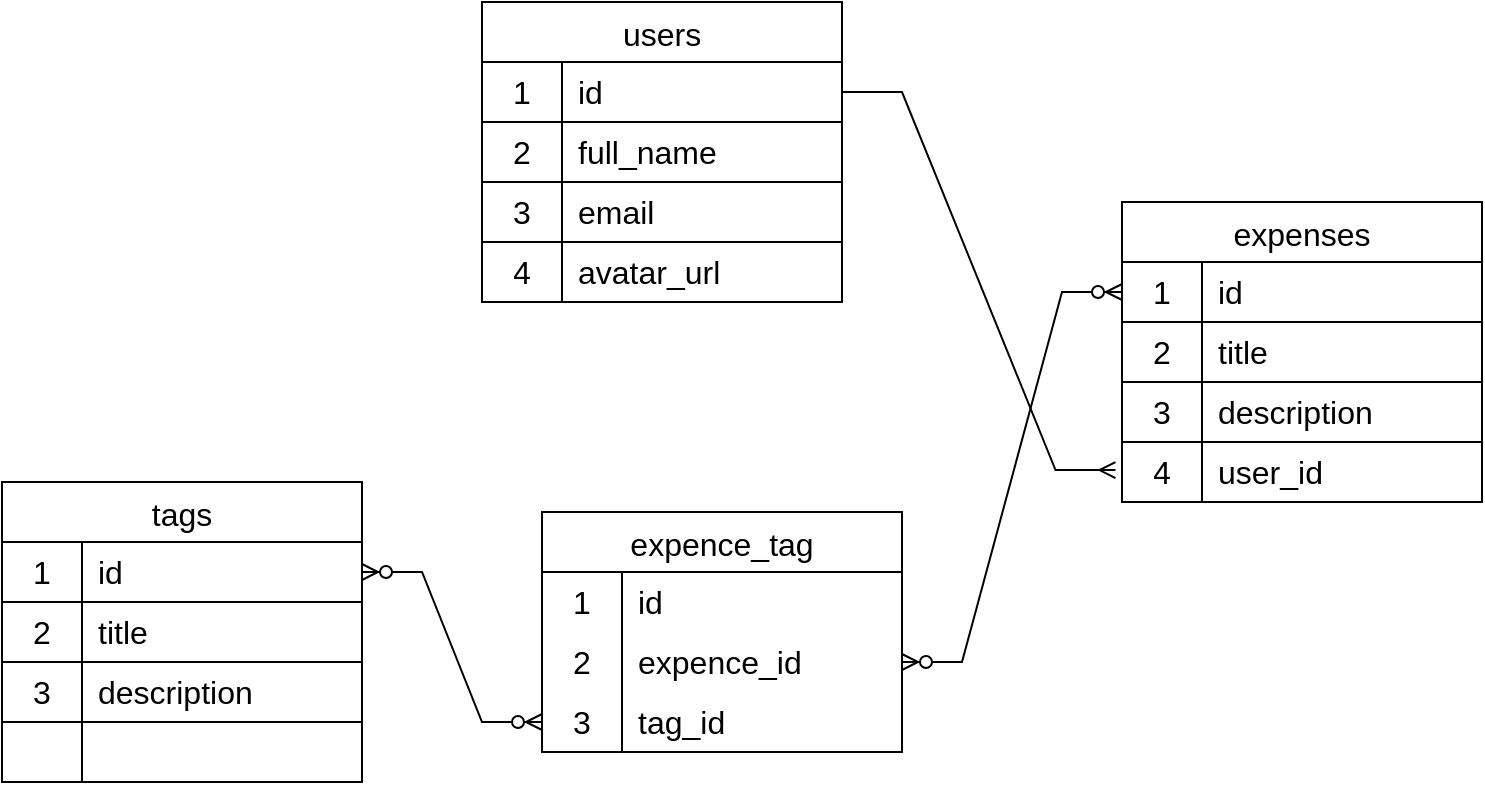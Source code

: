 <mxfile version="24.7.8">
  <diagram name="Страница — 1" id="hWBQ8hO-kv4F2aybysdH">
    <mxGraphModel dx="979" dy="598" grid="1" gridSize="10" guides="1" tooltips="1" connect="1" arrows="1" fold="1" page="1" pageScale="1" pageWidth="827" pageHeight="1169" math="0" shadow="0">
      <root>
        <mxCell id="0" />
        <mxCell id="1" parent="0" />
        <mxCell id="51NfgYZ-qd4-voQ9J5C7-1" value="users" style="shape=table;startSize=30;container=1;collapsible=0;childLayout=tableLayout;fixedRows=0;rowLines=1;fontStyle=0;strokeColor=default;fontSize=16;columnLines=1;resizeLast=0;resizeLastRow=0;swimlaneHead=1;" vertex="1" parent="1">
          <mxGeometry x="300" y="160" width="180" height="150" as="geometry" />
        </mxCell>
        <mxCell id="51NfgYZ-qd4-voQ9J5C7-2" value="" style="shape=tableRow;horizontal=0;startSize=0;swimlaneHead=0;swimlaneBody=0;top=0;left=0;bottom=0;right=0;collapsible=0;dropTarget=0;fillColor=none;points=[[0,0.5],[1,0.5]];portConstraint=eastwest;strokeColor=inherit;fontSize=16;" vertex="1" parent="51NfgYZ-qd4-voQ9J5C7-1">
          <mxGeometry y="30" width="180" height="30" as="geometry" />
        </mxCell>
        <mxCell id="51NfgYZ-qd4-voQ9J5C7-3" value="1" style="shape=partialRectangle;html=1;whiteSpace=wrap;connectable=0;fillColor=none;top=0;left=0;bottom=0;right=0;overflow=hidden;pointerEvents=1;strokeColor=inherit;fontSize=16;" vertex="1" parent="51NfgYZ-qd4-voQ9J5C7-2">
          <mxGeometry width="40" height="30" as="geometry">
            <mxRectangle width="40" height="30" as="alternateBounds" />
          </mxGeometry>
        </mxCell>
        <mxCell id="51NfgYZ-qd4-voQ9J5C7-4" value="id" style="shape=partialRectangle;html=1;whiteSpace=wrap;connectable=0;fillColor=none;top=0;left=0;bottom=0;right=0;align=left;spacingLeft=6;overflow=hidden;strokeColor=inherit;fontSize=16;" vertex="1" parent="51NfgYZ-qd4-voQ9J5C7-2">
          <mxGeometry x="40" width="140" height="30" as="geometry">
            <mxRectangle width="140" height="30" as="alternateBounds" />
          </mxGeometry>
        </mxCell>
        <mxCell id="51NfgYZ-qd4-voQ9J5C7-5" value="" style="shape=tableRow;horizontal=0;startSize=0;swimlaneHead=0;swimlaneBody=0;top=0;left=0;bottom=0;right=0;collapsible=0;dropTarget=0;fillColor=none;points=[[0,0.5],[1,0.5]];portConstraint=eastwest;strokeColor=inherit;fontSize=16;" vertex="1" parent="51NfgYZ-qd4-voQ9J5C7-1">
          <mxGeometry y="60" width="180" height="30" as="geometry" />
        </mxCell>
        <mxCell id="51NfgYZ-qd4-voQ9J5C7-6" value="2" style="shape=partialRectangle;html=1;whiteSpace=wrap;connectable=0;fillColor=none;top=0;left=0;bottom=0;right=0;overflow=hidden;strokeColor=inherit;fontSize=16;" vertex="1" parent="51NfgYZ-qd4-voQ9J5C7-5">
          <mxGeometry width="40" height="30" as="geometry">
            <mxRectangle width="40" height="30" as="alternateBounds" />
          </mxGeometry>
        </mxCell>
        <mxCell id="51NfgYZ-qd4-voQ9J5C7-7" value="full_name" style="shape=partialRectangle;html=1;whiteSpace=wrap;connectable=0;fillColor=none;top=0;left=0;bottom=0;right=0;align=left;spacingLeft=6;overflow=hidden;strokeColor=inherit;fontSize=16;" vertex="1" parent="51NfgYZ-qd4-voQ9J5C7-5">
          <mxGeometry x="40" width="140" height="30" as="geometry">
            <mxRectangle width="140" height="30" as="alternateBounds" />
          </mxGeometry>
        </mxCell>
        <mxCell id="51NfgYZ-qd4-voQ9J5C7-8" value="" style="shape=tableRow;horizontal=0;startSize=0;swimlaneHead=0;swimlaneBody=0;top=0;left=0;bottom=0;right=0;collapsible=0;dropTarget=0;fillColor=none;points=[[0,0.5],[1,0.5]];portConstraint=eastwest;strokeColor=inherit;fontSize=16;" vertex="1" parent="51NfgYZ-qd4-voQ9J5C7-1">
          <mxGeometry y="90" width="180" height="30" as="geometry" />
        </mxCell>
        <mxCell id="51NfgYZ-qd4-voQ9J5C7-9" value="3" style="shape=partialRectangle;html=1;whiteSpace=wrap;connectable=0;fillColor=none;top=0;left=0;bottom=0;right=0;overflow=hidden;strokeColor=inherit;fontSize=16;" vertex="1" parent="51NfgYZ-qd4-voQ9J5C7-8">
          <mxGeometry width="40" height="30" as="geometry">
            <mxRectangle width="40" height="30" as="alternateBounds" />
          </mxGeometry>
        </mxCell>
        <mxCell id="51NfgYZ-qd4-voQ9J5C7-10" value="email" style="shape=partialRectangle;html=1;whiteSpace=wrap;connectable=0;fillColor=none;top=0;left=0;bottom=0;right=0;align=left;spacingLeft=6;overflow=hidden;strokeColor=inherit;fontSize=16;" vertex="1" parent="51NfgYZ-qd4-voQ9J5C7-8">
          <mxGeometry x="40" width="140" height="30" as="geometry">
            <mxRectangle width="140" height="30" as="alternateBounds" />
          </mxGeometry>
        </mxCell>
        <mxCell id="51NfgYZ-qd4-voQ9J5C7-55" value="" style="shape=tableRow;horizontal=0;startSize=0;swimlaneHead=0;swimlaneBody=0;top=0;left=0;bottom=0;right=0;collapsible=0;dropTarget=0;fillColor=none;points=[[0,0.5],[1,0.5]];portConstraint=eastwest;strokeColor=inherit;fontSize=16;" vertex="1" parent="51NfgYZ-qd4-voQ9J5C7-1">
          <mxGeometry y="120" width="180" height="30" as="geometry" />
        </mxCell>
        <mxCell id="51NfgYZ-qd4-voQ9J5C7-56" value="4" style="shape=partialRectangle;html=1;whiteSpace=wrap;connectable=0;fillColor=none;top=0;left=0;bottom=0;right=0;overflow=hidden;strokeColor=inherit;fontSize=16;" vertex="1" parent="51NfgYZ-qd4-voQ9J5C7-55">
          <mxGeometry width="40" height="30" as="geometry">
            <mxRectangle width="40" height="30" as="alternateBounds" />
          </mxGeometry>
        </mxCell>
        <mxCell id="51NfgYZ-qd4-voQ9J5C7-57" value="avatar_url" style="shape=partialRectangle;html=1;whiteSpace=wrap;connectable=0;fillColor=none;top=0;left=0;bottom=0;right=0;align=left;spacingLeft=6;overflow=hidden;strokeColor=inherit;fontSize=16;" vertex="1" parent="51NfgYZ-qd4-voQ9J5C7-55">
          <mxGeometry x="40" width="140" height="30" as="geometry">
            <mxRectangle width="140" height="30" as="alternateBounds" />
          </mxGeometry>
        </mxCell>
        <mxCell id="51NfgYZ-qd4-voQ9J5C7-58" value="expenses" style="shape=table;startSize=30;container=1;collapsible=0;childLayout=tableLayout;fixedRows=0;rowLines=1;fontStyle=0;strokeColor=default;fontSize=16;columnLines=1;resizeLast=0;resizeLastRow=0;swimlaneHead=1;" vertex="1" parent="1">
          <mxGeometry x="620" y="260" width="180" height="150" as="geometry" />
        </mxCell>
        <mxCell id="51NfgYZ-qd4-voQ9J5C7-59" value="" style="shape=tableRow;horizontal=0;startSize=0;swimlaneHead=0;swimlaneBody=0;top=0;left=0;bottom=0;right=0;collapsible=0;dropTarget=0;fillColor=none;points=[[0,0.5],[1,0.5]];portConstraint=eastwest;strokeColor=inherit;fontSize=16;" vertex="1" parent="51NfgYZ-qd4-voQ9J5C7-58">
          <mxGeometry y="30" width="180" height="30" as="geometry" />
        </mxCell>
        <mxCell id="51NfgYZ-qd4-voQ9J5C7-60" value="1" style="shape=partialRectangle;html=1;whiteSpace=wrap;connectable=0;fillColor=none;top=0;left=0;bottom=0;right=0;overflow=hidden;pointerEvents=1;strokeColor=inherit;fontSize=16;" vertex="1" parent="51NfgYZ-qd4-voQ9J5C7-59">
          <mxGeometry width="40" height="30" as="geometry">
            <mxRectangle width="40" height="30" as="alternateBounds" />
          </mxGeometry>
        </mxCell>
        <mxCell id="51NfgYZ-qd4-voQ9J5C7-61" value="id" style="shape=partialRectangle;html=1;whiteSpace=wrap;connectable=0;fillColor=none;top=0;left=0;bottom=0;right=0;align=left;spacingLeft=6;overflow=hidden;strokeColor=inherit;fontSize=16;" vertex="1" parent="51NfgYZ-qd4-voQ9J5C7-59">
          <mxGeometry x="40" width="140" height="30" as="geometry">
            <mxRectangle width="140" height="30" as="alternateBounds" />
          </mxGeometry>
        </mxCell>
        <mxCell id="51NfgYZ-qd4-voQ9J5C7-62" value="" style="shape=tableRow;horizontal=0;startSize=0;swimlaneHead=0;swimlaneBody=0;top=0;left=0;bottom=0;right=0;collapsible=0;dropTarget=0;fillColor=none;points=[[0,0.5],[1,0.5]];portConstraint=eastwest;strokeColor=inherit;fontSize=16;" vertex="1" parent="51NfgYZ-qd4-voQ9J5C7-58">
          <mxGeometry y="60" width="180" height="30" as="geometry" />
        </mxCell>
        <mxCell id="51NfgYZ-qd4-voQ9J5C7-63" value="2" style="shape=partialRectangle;html=1;whiteSpace=wrap;connectable=0;fillColor=none;top=0;left=0;bottom=0;right=0;overflow=hidden;strokeColor=inherit;fontSize=16;" vertex="1" parent="51NfgYZ-qd4-voQ9J5C7-62">
          <mxGeometry width="40" height="30" as="geometry">
            <mxRectangle width="40" height="30" as="alternateBounds" />
          </mxGeometry>
        </mxCell>
        <mxCell id="51NfgYZ-qd4-voQ9J5C7-64" value="title" style="shape=partialRectangle;html=1;whiteSpace=wrap;connectable=0;fillColor=none;top=0;left=0;bottom=0;right=0;align=left;spacingLeft=6;overflow=hidden;strokeColor=inherit;fontSize=16;" vertex="1" parent="51NfgYZ-qd4-voQ9J5C7-62">
          <mxGeometry x="40" width="140" height="30" as="geometry">
            <mxRectangle width="140" height="30" as="alternateBounds" />
          </mxGeometry>
        </mxCell>
        <mxCell id="51NfgYZ-qd4-voQ9J5C7-65" value="" style="shape=tableRow;horizontal=0;startSize=0;swimlaneHead=0;swimlaneBody=0;top=0;left=0;bottom=0;right=0;collapsible=0;dropTarget=0;fillColor=none;points=[[0,0.5],[1,0.5]];portConstraint=eastwest;strokeColor=inherit;fontSize=16;" vertex="1" parent="51NfgYZ-qd4-voQ9J5C7-58">
          <mxGeometry y="90" width="180" height="30" as="geometry" />
        </mxCell>
        <mxCell id="51NfgYZ-qd4-voQ9J5C7-66" value="3" style="shape=partialRectangle;html=1;whiteSpace=wrap;connectable=0;fillColor=none;top=0;left=0;bottom=0;right=0;overflow=hidden;strokeColor=inherit;fontSize=16;" vertex="1" parent="51NfgYZ-qd4-voQ9J5C7-65">
          <mxGeometry width="40" height="30" as="geometry">
            <mxRectangle width="40" height="30" as="alternateBounds" />
          </mxGeometry>
        </mxCell>
        <mxCell id="51NfgYZ-qd4-voQ9J5C7-67" value="description" style="shape=partialRectangle;html=1;whiteSpace=wrap;connectable=0;fillColor=none;top=0;left=0;bottom=0;right=0;align=left;spacingLeft=6;overflow=hidden;strokeColor=inherit;fontSize=16;" vertex="1" parent="51NfgYZ-qd4-voQ9J5C7-65">
          <mxGeometry x="40" width="140" height="30" as="geometry">
            <mxRectangle width="140" height="30" as="alternateBounds" />
          </mxGeometry>
        </mxCell>
        <mxCell id="51NfgYZ-qd4-voQ9J5C7-68" value="" style="shape=tableRow;horizontal=0;startSize=0;swimlaneHead=0;swimlaneBody=0;top=0;left=0;bottom=0;right=0;collapsible=0;dropTarget=0;fillColor=none;points=[[0,0.5],[1,0.5]];portConstraint=eastwest;strokeColor=inherit;fontSize=16;" vertex="1" parent="51NfgYZ-qd4-voQ9J5C7-58">
          <mxGeometry y="120" width="180" height="30" as="geometry" />
        </mxCell>
        <mxCell id="51NfgYZ-qd4-voQ9J5C7-69" value="4" style="shape=partialRectangle;html=1;whiteSpace=wrap;connectable=0;fillColor=none;top=0;left=0;bottom=0;right=0;overflow=hidden;strokeColor=inherit;fontSize=16;" vertex="1" parent="51NfgYZ-qd4-voQ9J5C7-68">
          <mxGeometry width="40" height="30" as="geometry">
            <mxRectangle width="40" height="30" as="alternateBounds" />
          </mxGeometry>
        </mxCell>
        <mxCell id="51NfgYZ-qd4-voQ9J5C7-70" value="user_id" style="shape=partialRectangle;html=1;whiteSpace=wrap;connectable=0;fillColor=none;top=0;left=0;bottom=0;right=0;align=left;spacingLeft=6;overflow=hidden;strokeColor=inherit;fontSize=16;" vertex="1" parent="51NfgYZ-qd4-voQ9J5C7-68">
          <mxGeometry x="40" width="140" height="30" as="geometry">
            <mxRectangle width="140" height="30" as="alternateBounds" />
          </mxGeometry>
        </mxCell>
        <mxCell id="51NfgYZ-qd4-voQ9J5C7-72" value="tags" style="shape=table;startSize=30;container=1;collapsible=0;childLayout=tableLayout;fixedRows=0;rowLines=1;fontStyle=0;strokeColor=default;fontSize=16;columnLines=1;resizeLast=0;resizeLastRow=0;swimlaneHead=1;" vertex="1" parent="1">
          <mxGeometry x="60" y="400" width="180" height="150" as="geometry" />
        </mxCell>
        <mxCell id="51NfgYZ-qd4-voQ9J5C7-73" value="" style="shape=tableRow;horizontal=0;startSize=0;swimlaneHead=0;swimlaneBody=0;top=0;left=0;bottom=0;right=0;collapsible=0;dropTarget=0;fillColor=none;points=[[0,0.5],[1,0.5]];portConstraint=eastwest;strokeColor=inherit;fontSize=16;" vertex="1" parent="51NfgYZ-qd4-voQ9J5C7-72">
          <mxGeometry y="30" width="180" height="30" as="geometry" />
        </mxCell>
        <mxCell id="51NfgYZ-qd4-voQ9J5C7-74" value="1" style="shape=partialRectangle;html=1;whiteSpace=wrap;connectable=0;fillColor=none;top=0;left=0;bottom=0;right=0;overflow=hidden;pointerEvents=1;strokeColor=inherit;fontSize=16;" vertex="1" parent="51NfgYZ-qd4-voQ9J5C7-73">
          <mxGeometry width="40" height="30" as="geometry">
            <mxRectangle width="40" height="30" as="alternateBounds" />
          </mxGeometry>
        </mxCell>
        <mxCell id="51NfgYZ-qd4-voQ9J5C7-75" value="id" style="shape=partialRectangle;html=1;whiteSpace=wrap;connectable=0;fillColor=none;top=0;left=0;bottom=0;right=0;align=left;spacingLeft=6;overflow=hidden;strokeColor=inherit;fontSize=16;" vertex="1" parent="51NfgYZ-qd4-voQ9J5C7-73">
          <mxGeometry x="40" width="140" height="30" as="geometry">
            <mxRectangle width="140" height="30" as="alternateBounds" />
          </mxGeometry>
        </mxCell>
        <mxCell id="51NfgYZ-qd4-voQ9J5C7-76" value="" style="shape=tableRow;horizontal=0;startSize=0;swimlaneHead=0;swimlaneBody=0;top=0;left=0;bottom=0;right=0;collapsible=0;dropTarget=0;fillColor=none;points=[[0,0.5],[1,0.5]];portConstraint=eastwest;strokeColor=inherit;fontSize=16;" vertex="1" parent="51NfgYZ-qd4-voQ9J5C7-72">
          <mxGeometry y="60" width="180" height="30" as="geometry" />
        </mxCell>
        <mxCell id="51NfgYZ-qd4-voQ9J5C7-77" value="2" style="shape=partialRectangle;html=1;whiteSpace=wrap;connectable=0;fillColor=none;top=0;left=0;bottom=0;right=0;overflow=hidden;strokeColor=inherit;fontSize=16;" vertex="1" parent="51NfgYZ-qd4-voQ9J5C7-76">
          <mxGeometry width="40" height="30" as="geometry">
            <mxRectangle width="40" height="30" as="alternateBounds" />
          </mxGeometry>
        </mxCell>
        <mxCell id="51NfgYZ-qd4-voQ9J5C7-78" value="title" style="shape=partialRectangle;html=1;whiteSpace=wrap;connectable=0;fillColor=none;top=0;left=0;bottom=0;right=0;align=left;spacingLeft=6;overflow=hidden;strokeColor=inherit;fontSize=16;" vertex="1" parent="51NfgYZ-qd4-voQ9J5C7-76">
          <mxGeometry x="40" width="140" height="30" as="geometry">
            <mxRectangle width="140" height="30" as="alternateBounds" />
          </mxGeometry>
        </mxCell>
        <mxCell id="51NfgYZ-qd4-voQ9J5C7-79" value="" style="shape=tableRow;horizontal=0;startSize=0;swimlaneHead=0;swimlaneBody=0;top=0;left=0;bottom=0;right=0;collapsible=0;dropTarget=0;fillColor=none;points=[[0,0.5],[1,0.5]];portConstraint=eastwest;strokeColor=inherit;fontSize=16;" vertex="1" parent="51NfgYZ-qd4-voQ9J5C7-72">
          <mxGeometry y="90" width="180" height="30" as="geometry" />
        </mxCell>
        <mxCell id="51NfgYZ-qd4-voQ9J5C7-80" value="3" style="shape=partialRectangle;html=1;whiteSpace=wrap;connectable=0;fillColor=none;top=0;left=0;bottom=0;right=0;overflow=hidden;strokeColor=inherit;fontSize=16;" vertex="1" parent="51NfgYZ-qd4-voQ9J5C7-79">
          <mxGeometry width="40" height="30" as="geometry">
            <mxRectangle width="40" height="30" as="alternateBounds" />
          </mxGeometry>
        </mxCell>
        <mxCell id="51NfgYZ-qd4-voQ9J5C7-81" value="description" style="shape=partialRectangle;html=1;whiteSpace=wrap;connectable=0;fillColor=none;top=0;left=0;bottom=0;right=0;align=left;spacingLeft=6;overflow=hidden;strokeColor=inherit;fontSize=16;" vertex="1" parent="51NfgYZ-qd4-voQ9J5C7-79">
          <mxGeometry x="40" width="140" height="30" as="geometry">
            <mxRectangle width="140" height="30" as="alternateBounds" />
          </mxGeometry>
        </mxCell>
        <mxCell id="51NfgYZ-qd4-voQ9J5C7-82" value="" style="shape=tableRow;horizontal=0;startSize=0;swimlaneHead=0;swimlaneBody=0;top=0;left=0;bottom=0;right=0;collapsible=0;dropTarget=0;fillColor=none;points=[[0,0.5],[1,0.5]];portConstraint=eastwest;strokeColor=inherit;fontSize=16;" vertex="1" parent="51NfgYZ-qd4-voQ9J5C7-72">
          <mxGeometry y="120" width="180" height="30" as="geometry" />
        </mxCell>
        <mxCell id="51NfgYZ-qd4-voQ9J5C7-83" value="" style="shape=partialRectangle;html=1;whiteSpace=wrap;connectable=0;fillColor=none;top=0;left=0;bottom=0;right=0;overflow=hidden;strokeColor=inherit;fontSize=16;" vertex="1" parent="51NfgYZ-qd4-voQ9J5C7-82">
          <mxGeometry width="40" height="30" as="geometry">
            <mxRectangle width="40" height="30" as="alternateBounds" />
          </mxGeometry>
        </mxCell>
        <mxCell id="51NfgYZ-qd4-voQ9J5C7-84" value="" style="shape=partialRectangle;html=1;whiteSpace=wrap;connectable=0;fillColor=none;top=0;left=0;bottom=0;right=0;align=left;spacingLeft=6;overflow=hidden;strokeColor=inherit;fontSize=16;" vertex="1" parent="51NfgYZ-qd4-voQ9J5C7-82">
          <mxGeometry x="40" width="140" height="30" as="geometry">
            <mxRectangle width="140" height="30" as="alternateBounds" />
          </mxGeometry>
        </mxCell>
        <mxCell id="51NfgYZ-qd4-voQ9J5C7-71" value="" style="edgeStyle=entityRelationEdgeStyle;fontSize=12;html=1;endArrow=ERmany;rounded=0;exitX=1;exitY=0.5;exitDx=0;exitDy=0;entryX=-0.018;entryY=0.467;entryDx=0;entryDy=0;entryPerimeter=0;" edge="1" parent="1" source="51NfgYZ-qd4-voQ9J5C7-2" target="51NfgYZ-qd4-voQ9J5C7-68">
          <mxGeometry width="100" height="100" relative="1" as="geometry">
            <mxPoint x="510" y="320" as="sourcePoint" />
            <mxPoint x="610" y="220" as="targetPoint" />
          </mxGeometry>
        </mxCell>
        <mxCell id="51NfgYZ-qd4-voQ9J5C7-88" value="expence_tag" style="shape=table;startSize=30;container=1;collapsible=0;childLayout=tableLayout;fixedRows=1;rowLines=0;fontStyle=0;strokeColor=default;fontSize=16;" vertex="1" parent="1">
          <mxGeometry x="330" y="415" width="180" height="120" as="geometry" />
        </mxCell>
        <mxCell id="51NfgYZ-qd4-voQ9J5C7-89" value="" style="shape=tableRow;horizontal=0;startSize=0;swimlaneHead=0;swimlaneBody=0;top=0;left=0;bottom=0;right=0;collapsible=0;dropTarget=0;fillColor=none;points=[[0,0.5],[1,0.5]];portConstraint=eastwest;strokeColor=inherit;fontSize=16;" vertex="1" parent="51NfgYZ-qd4-voQ9J5C7-88">
          <mxGeometry y="30" width="180" height="30" as="geometry" />
        </mxCell>
        <mxCell id="51NfgYZ-qd4-voQ9J5C7-90" value="1" style="shape=partialRectangle;html=1;whiteSpace=wrap;connectable=0;fillColor=none;top=0;left=0;bottom=0;right=0;overflow=hidden;pointerEvents=1;strokeColor=inherit;fontSize=16;" vertex="1" parent="51NfgYZ-qd4-voQ9J5C7-89">
          <mxGeometry width="40" height="30" as="geometry">
            <mxRectangle width="40" height="30" as="alternateBounds" />
          </mxGeometry>
        </mxCell>
        <mxCell id="51NfgYZ-qd4-voQ9J5C7-91" value="id" style="shape=partialRectangle;html=1;whiteSpace=wrap;connectable=0;fillColor=none;top=0;left=0;bottom=0;right=0;align=left;spacingLeft=6;overflow=hidden;strokeColor=inherit;fontSize=16;" vertex="1" parent="51NfgYZ-qd4-voQ9J5C7-89">
          <mxGeometry x="40" width="140" height="30" as="geometry">
            <mxRectangle width="140" height="30" as="alternateBounds" />
          </mxGeometry>
        </mxCell>
        <mxCell id="51NfgYZ-qd4-voQ9J5C7-92" value="" style="shape=tableRow;horizontal=0;startSize=0;swimlaneHead=0;swimlaneBody=0;top=0;left=0;bottom=0;right=0;collapsible=0;dropTarget=0;fillColor=none;points=[[0,0.5],[1,0.5]];portConstraint=eastwest;strokeColor=inherit;fontSize=16;" vertex="1" parent="51NfgYZ-qd4-voQ9J5C7-88">
          <mxGeometry y="60" width="180" height="30" as="geometry" />
        </mxCell>
        <mxCell id="51NfgYZ-qd4-voQ9J5C7-93" value="2" style="shape=partialRectangle;html=1;whiteSpace=wrap;connectable=0;fillColor=none;top=0;left=0;bottom=0;right=0;overflow=hidden;strokeColor=inherit;fontSize=16;" vertex="1" parent="51NfgYZ-qd4-voQ9J5C7-92">
          <mxGeometry width="40" height="30" as="geometry">
            <mxRectangle width="40" height="30" as="alternateBounds" />
          </mxGeometry>
        </mxCell>
        <mxCell id="51NfgYZ-qd4-voQ9J5C7-94" value="expence_id" style="shape=partialRectangle;html=1;whiteSpace=wrap;connectable=0;fillColor=none;top=0;left=0;bottom=0;right=0;align=left;spacingLeft=6;overflow=hidden;strokeColor=inherit;fontSize=16;" vertex="1" parent="51NfgYZ-qd4-voQ9J5C7-92">
          <mxGeometry x="40" width="140" height="30" as="geometry">
            <mxRectangle width="140" height="30" as="alternateBounds" />
          </mxGeometry>
        </mxCell>
        <mxCell id="51NfgYZ-qd4-voQ9J5C7-95" value="" style="shape=tableRow;horizontal=0;startSize=0;swimlaneHead=0;swimlaneBody=0;top=0;left=0;bottom=0;right=0;collapsible=0;dropTarget=0;fillColor=none;points=[[0,0.5],[1,0.5]];portConstraint=eastwest;strokeColor=inherit;fontSize=16;" vertex="1" parent="51NfgYZ-qd4-voQ9J5C7-88">
          <mxGeometry y="90" width="180" height="30" as="geometry" />
        </mxCell>
        <mxCell id="51NfgYZ-qd4-voQ9J5C7-96" value="3" style="shape=partialRectangle;html=1;whiteSpace=wrap;connectable=0;fillColor=none;top=0;left=0;bottom=0;right=0;overflow=hidden;strokeColor=inherit;fontSize=16;" vertex="1" parent="51NfgYZ-qd4-voQ9J5C7-95">
          <mxGeometry width="40" height="30" as="geometry">
            <mxRectangle width="40" height="30" as="alternateBounds" />
          </mxGeometry>
        </mxCell>
        <mxCell id="51NfgYZ-qd4-voQ9J5C7-97" value="tag_id" style="shape=partialRectangle;html=1;whiteSpace=wrap;connectable=0;fillColor=none;top=0;left=0;bottom=0;right=0;align=left;spacingLeft=6;overflow=hidden;strokeColor=inherit;fontSize=16;" vertex="1" parent="51NfgYZ-qd4-voQ9J5C7-95">
          <mxGeometry x="40" width="140" height="30" as="geometry">
            <mxRectangle width="140" height="30" as="alternateBounds" />
          </mxGeometry>
        </mxCell>
        <mxCell id="51NfgYZ-qd4-voQ9J5C7-98" value="" style="edgeStyle=entityRelationEdgeStyle;fontSize=12;html=1;endArrow=ERzeroToMany;endFill=1;startArrow=ERzeroToMany;rounded=0;exitX=1;exitY=0.5;exitDx=0;exitDy=0;entryX=0;entryY=0.5;entryDx=0;entryDy=0;" edge="1" parent="1" source="51NfgYZ-qd4-voQ9J5C7-92" target="51NfgYZ-qd4-voQ9J5C7-59">
          <mxGeometry width="100" height="100" relative="1" as="geometry">
            <mxPoint x="330" y="490" as="sourcePoint" />
            <mxPoint x="430" y="390" as="targetPoint" />
          </mxGeometry>
        </mxCell>
        <mxCell id="51NfgYZ-qd4-voQ9J5C7-99" value="" style="edgeStyle=entityRelationEdgeStyle;fontSize=12;html=1;endArrow=ERzeroToMany;endFill=1;startArrow=ERzeroToMany;rounded=0;entryX=0;entryY=0.5;entryDx=0;entryDy=0;exitX=1;exitY=0.5;exitDx=0;exitDy=0;" edge="1" parent="1" source="51NfgYZ-qd4-voQ9J5C7-73" target="51NfgYZ-qd4-voQ9J5C7-95">
          <mxGeometry width="100" height="100" relative="1" as="geometry">
            <mxPoint x="250.0" y="470" as="sourcePoint" />
            <mxPoint x="330.0" y="510" as="targetPoint" />
          </mxGeometry>
        </mxCell>
      </root>
    </mxGraphModel>
  </diagram>
</mxfile>
